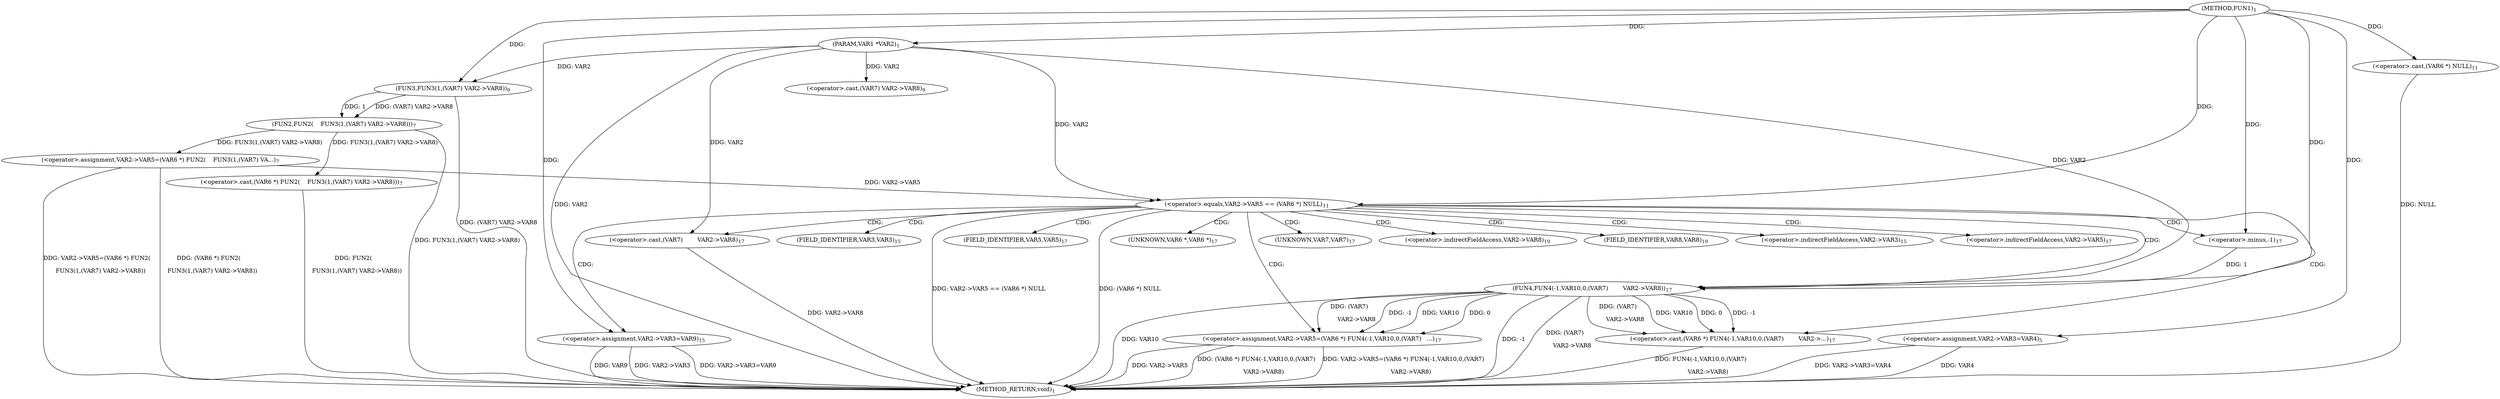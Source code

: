digraph "FUN1" {  
"8" [label = <(METHOD,FUN1)<SUB>1</SUB>> ]
"60" [label = <(METHOD_RETURN,void)<SUB>1</SUB>> ]
"9" [label = <(PARAM,VAR1 *VAR2)<SUB>1</SUB>> ]
"11" [label = <(&lt;operator&gt;.assignment,VAR2-&gt;VAR3=VAR4)<SUB>5</SUB>> ]
"16" [label = <(&lt;operator&gt;.assignment,VAR2-&gt;VAR5=(VAR6 *) FUN2(

    FUN3(1,(VAR7) VA...)<SUB>7</SUB>> ]
"31" [label = <(&lt;operator&gt;.equals,VAR2-&gt;VAR5 == (VAR6 *) NULL)<SUB>11</SUB>> ]
"20" [label = <(&lt;operator&gt;.cast,(VAR6 *) FUN2(

    FUN3(1,(VAR7) VAR2-&gt;VAR8)))<SUB>7</SUB>> ]
"39" [label = <(&lt;operator&gt;.assignment,VAR2-&gt;VAR3=VAR9)<SUB>15</SUB>> ]
"44" [label = <(&lt;operator&gt;.assignment,VAR2-&gt;VAR5=(VAR6 *) FUN4(-1,VAR10,0,(VAR7)

   ...)<SUB>17</SUB>> ]
"22" [label = <(FUN2,FUN2(

    FUN3(1,(VAR7) VAR2-&gt;VAR8)))<SUB>7</SUB>> ]
"35" [label = <(&lt;operator&gt;.cast,(VAR6 *) NULL)<SUB>11</SUB>> ]
"23" [label = <(FUN3,FUN3(1,(VAR7) VAR2-&gt;VAR8))<SUB>9</SUB>> ]
"48" [label = <(&lt;operator&gt;.cast,(VAR6 *) FUN4(-1,VAR10,0,(VAR7)

        VAR2-&gt;...)<SUB>17</SUB>> ]
"25" [label = <(&lt;operator&gt;.cast,(VAR7) VAR2-&gt;VAR8)<SUB>9</SUB>> ]
"50" [label = <(FUN4,FUN4(-1,VAR10,0,(VAR7)

        VAR2-&gt;VAR8))<SUB>17</SUB>> ]
"51" [label = <(&lt;operator&gt;.minus,-1)<SUB>17</SUB>> ]
"55" [label = <(&lt;operator&gt;.cast,(VAR7)

        VAR2-&gt;VAR8)<SUB>17</SUB>> ]
"40" [label = <(&lt;operator&gt;.indirectFieldAccess,VAR2-&gt;VAR3)<SUB>15</SUB>> ]
"45" [label = <(&lt;operator&gt;.indirectFieldAccess,VAR2-&gt;VAR5)<SUB>17</SUB>> ]
"42" [label = <(FIELD_IDENTIFIER,VAR3,VAR3)<SUB>15</SUB>> ]
"47" [label = <(FIELD_IDENTIFIER,VAR5,VAR5)<SUB>17</SUB>> ]
"49" [label = <(UNKNOWN,VAR6 *,VAR6 *)<SUB>17</SUB>> ]
"56" [label = <(UNKNOWN,VAR7,VAR7)<SUB>17</SUB>> ]
"57" [label = <(&lt;operator&gt;.indirectFieldAccess,VAR2-&gt;VAR8)<SUB>19</SUB>> ]
"59" [label = <(FIELD_IDENTIFIER,VAR8,VAR8)<SUB>19</SUB>> ]
  "9" -> "60"  [ label = "DDG: VAR2"] 
  "11" -> "60"  [ label = "DDG: VAR2-&gt;VAR3=VAR4"] 
  "23" -> "60"  [ label = "DDG: (VAR7) VAR2-&gt;VAR8"] 
  "22" -> "60"  [ label = "DDG: FUN3(1,(VAR7) VAR2-&gt;VAR8)"] 
  "20" -> "60"  [ label = "DDG: FUN2(

    FUN3(1,(VAR7) VAR2-&gt;VAR8))"] 
  "16" -> "60"  [ label = "DDG: (VAR6 *) FUN2(

    FUN3(1,(VAR7) VAR2-&gt;VAR8))"] 
  "16" -> "60"  [ label = "DDG: VAR2-&gt;VAR5=(VAR6 *) FUN2(

    FUN3(1,(VAR7) VAR2-&gt;VAR8))"] 
  "31" -> "60"  [ label = "DDG: (VAR6 *) NULL"] 
  "31" -> "60"  [ label = "DDG: VAR2-&gt;VAR5 == (VAR6 *) NULL"] 
  "39" -> "60"  [ label = "DDG: VAR2-&gt;VAR3"] 
  "39" -> "60"  [ label = "DDG: VAR2-&gt;VAR3=VAR9"] 
  "44" -> "60"  [ label = "DDG: VAR2-&gt;VAR5"] 
  "50" -> "60"  [ label = "DDG: -1"] 
  "55" -> "60"  [ label = "DDG: VAR2-&gt;VAR8"] 
  "50" -> "60"  [ label = "DDG: (VAR7)

        VAR2-&gt;VAR8"] 
  "48" -> "60"  [ label = "DDG: FUN4(-1,VAR10,0,(VAR7)

        VAR2-&gt;VAR8)"] 
  "44" -> "60"  [ label = "DDG: (VAR6 *) FUN4(-1,VAR10,0,(VAR7)

        VAR2-&gt;VAR8)"] 
  "44" -> "60"  [ label = "DDG: VAR2-&gt;VAR5=(VAR6 *) FUN4(-1,VAR10,0,(VAR7)

        VAR2-&gt;VAR8)"] 
  "35" -> "60"  [ label = "DDG: NULL"] 
  "11" -> "60"  [ label = "DDG: VAR4"] 
  "39" -> "60"  [ label = "DDG: VAR9"] 
  "50" -> "60"  [ label = "DDG: VAR10"] 
  "8" -> "9"  [ label = "DDG: "] 
  "8" -> "11"  [ label = "DDG: "] 
  "22" -> "16"  [ label = "DDG: FUN3(1,(VAR7) VAR2-&gt;VAR8)"] 
  "22" -> "20"  [ label = "DDG: FUN3(1,(VAR7) VAR2-&gt;VAR8)"] 
  "9" -> "31"  [ label = "DDG: VAR2"] 
  "16" -> "31"  [ label = "DDG: VAR2-&gt;VAR5"] 
  "8" -> "31"  [ label = "DDG: "] 
  "8" -> "39"  [ label = "DDG: "] 
  "50" -> "44"  [ label = "DDG: -1"] 
  "50" -> "44"  [ label = "DDG: VAR10"] 
  "50" -> "44"  [ label = "DDG: 0"] 
  "50" -> "44"  [ label = "DDG: (VAR7)

        VAR2-&gt;VAR8"] 
  "23" -> "22"  [ label = "DDG: 1"] 
  "23" -> "22"  [ label = "DDG: (VAR7) VAR2-&gt;VAR8"] 
  "8" -> "35"  [ label = "DDG: "] 
  "8" -> "23"  [ label = "DDG: "] 
  "9" -> "23"  [ label = "DDG: VAR2"] 
  "50" -> "48"  [ label = "DDG: -1"] 
  "50" -> "48"  [ label = "DDG: VAR10"] 
  "50" -> "48"  [ label = "DDG: 0"] 
  "50" -> "48"  [ label = "DDG: (VAR7)

        VAR2-&gt;VAR8"] 
  "9" -> "25"  [ label = "DDG: VAR2"] 
  "51" -> "50"  [ label = "DDG: 1"] 
  "8" -> "50"  [ label = "DDG: "] 
  "9" -> "50"  [ label = "DDG: VAR2"] 
  "8" -> "51"  [ label = "DDG: "] 
  "9" -> "55"  [ label = "DDG: VAR2"] 
  "31" -> "40"  [ label = "CDG: "] 
  "31" -> "47"  [ label = "CDG: "] 
  "31" -> "48"  [ label = "CDG: "] 
  "31" -> "49"  [ label = "CDG: "] 
  "31" -> "50"  [ label = "CDG: "] 
  "31" -> "42"  [ label = "CDG: "] 
  "31" -> "59"  [ label = "CDG: "] 
  "31" -> "51"  [ label = "CDG: "] 
  "31" -> "57"  [ label = "CDG: "] 
  "31" -> "44"  [ label = "CDG: "] 
  "31" -> "55"  [ label = "CDG: "] 
  "31" -> "56"  [ label = "CDG: "] 
  "31" -> "45"  [ label = "CDG: "] 
  "31" -> "39"  [ label = "CDG: "] 
}
